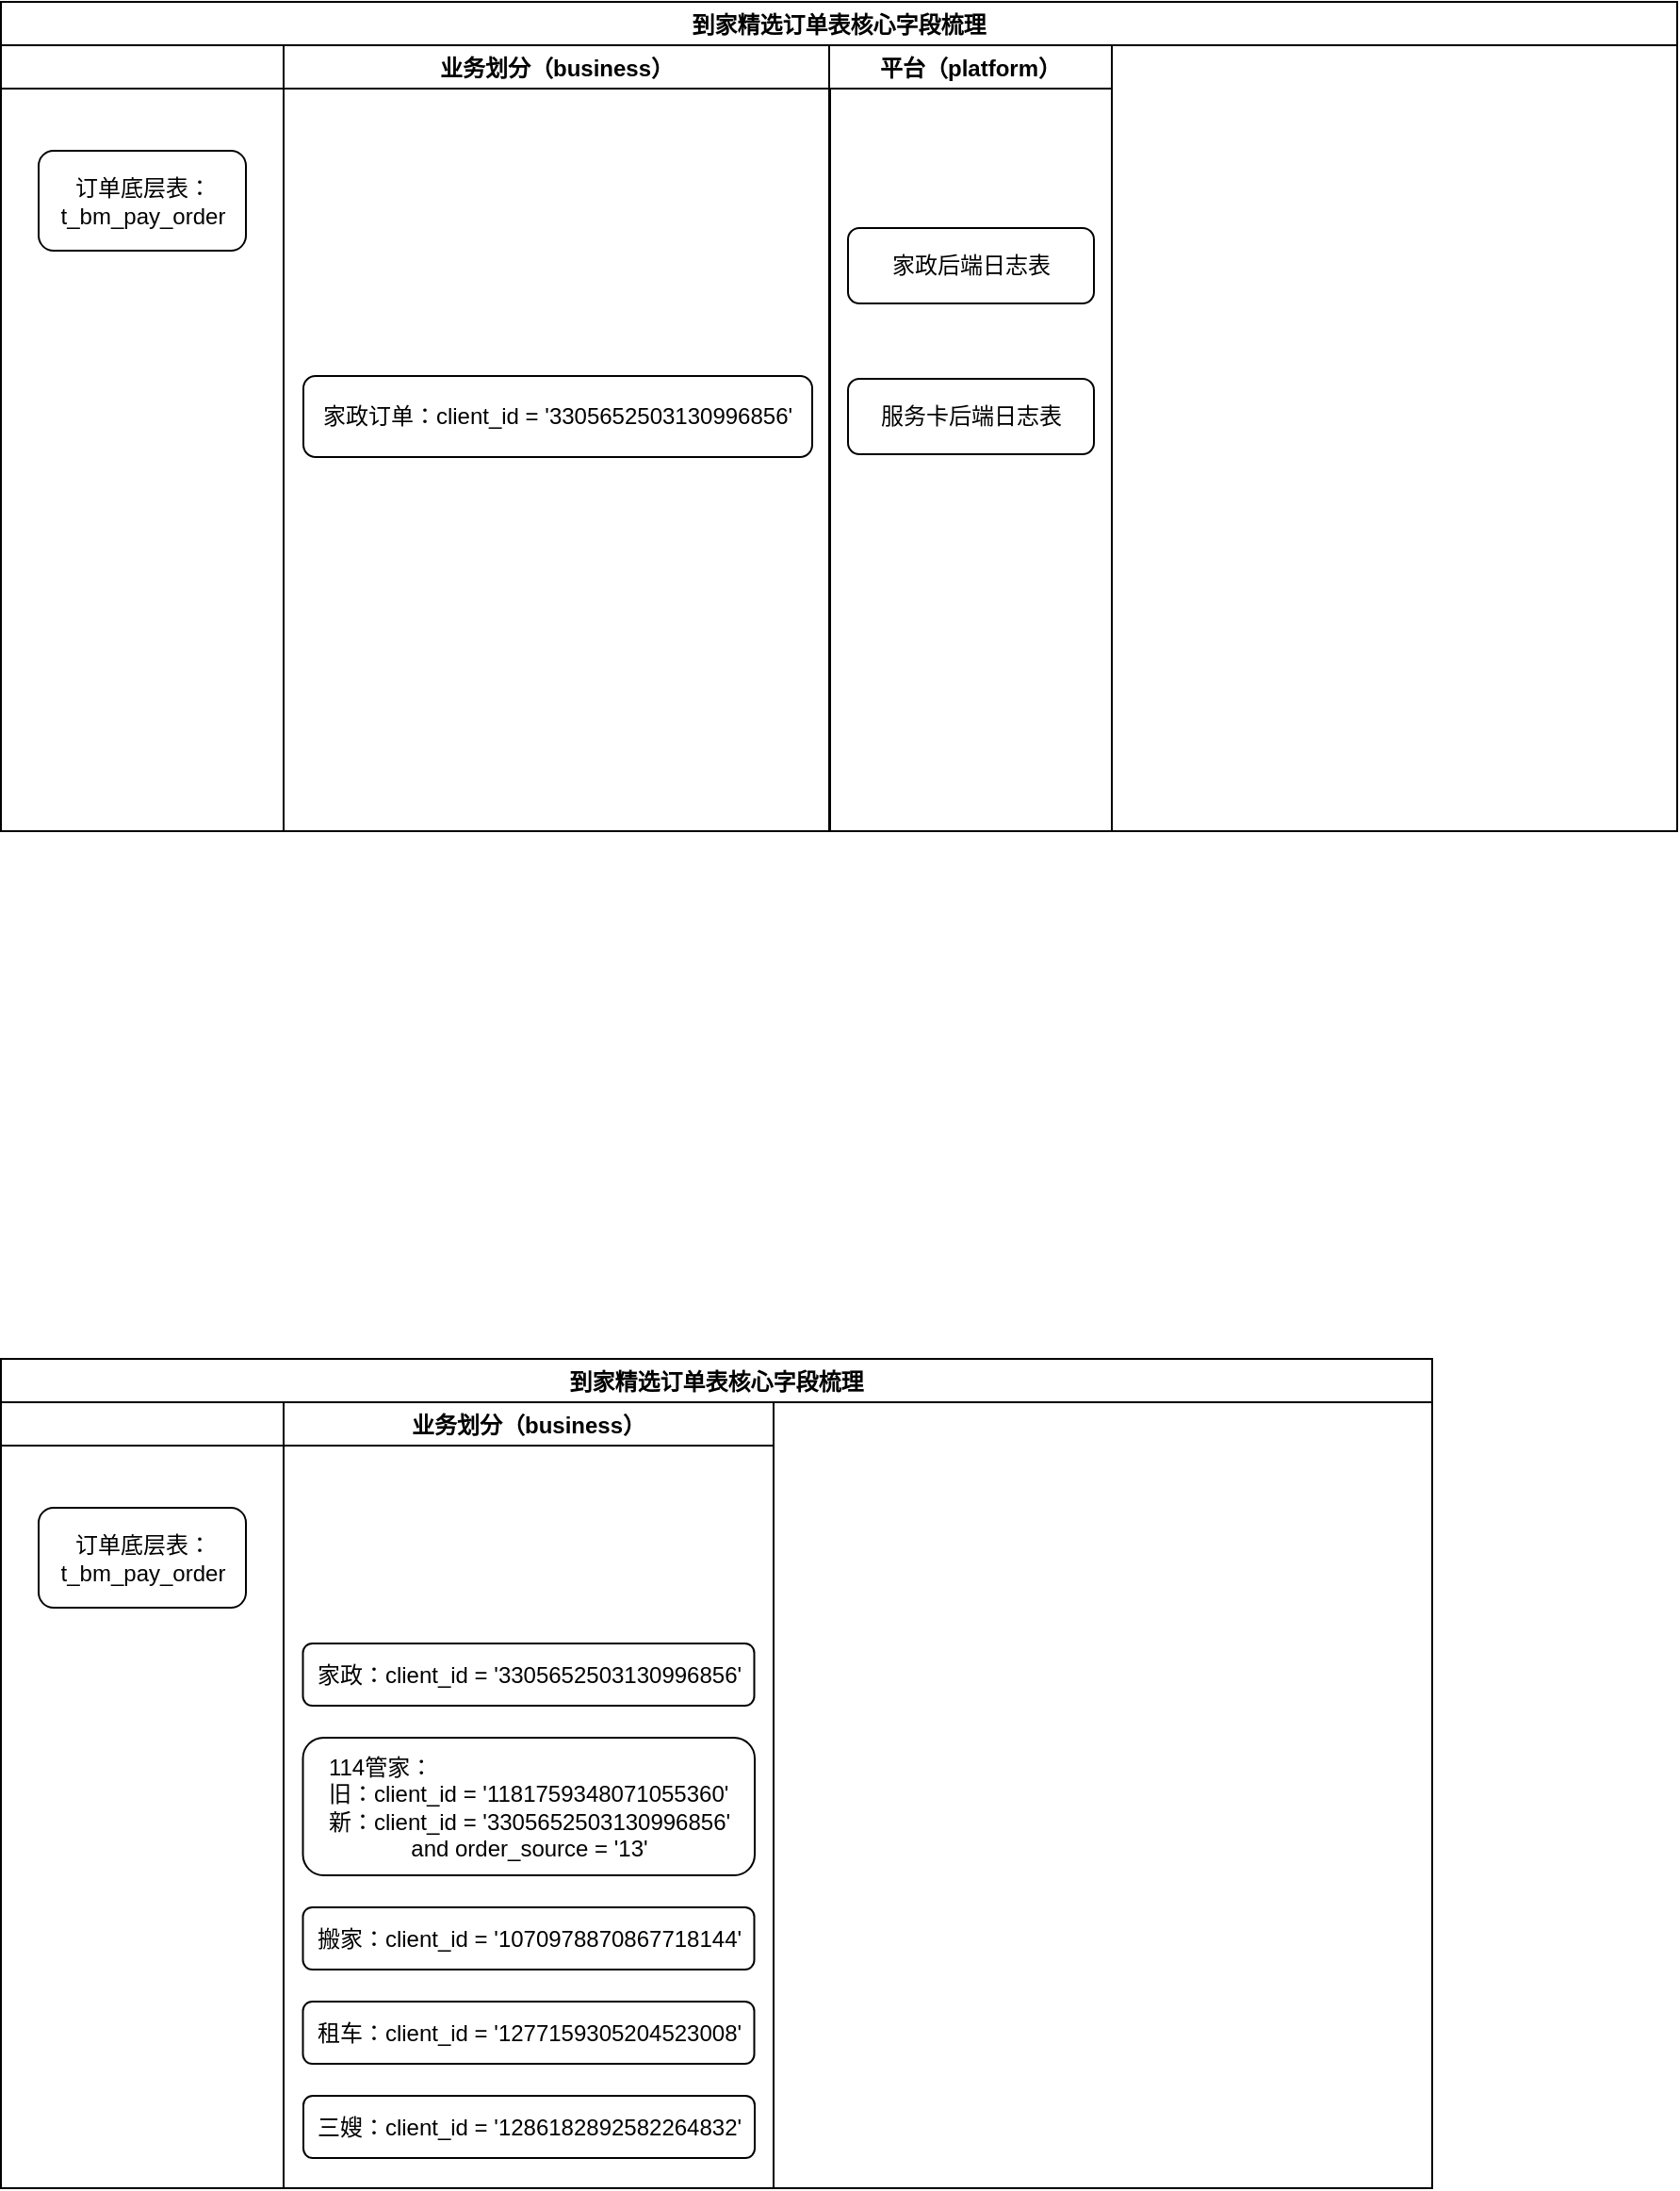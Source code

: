 <mxfile version="14.7.2" type="github">
  <diagram id="FcgSpzdXsM41iWUH5T7n" name="Page-1">
    <mxGraphModel dx="1773" dy="564" grid="1" gridSize="10" guides="1" tooltips="1" connect="1" arrows="1" fold="1" page="1" pageScale="1" pageWidth="827" pageHeight="1169" math="0" shadow="0">
      <root>
        <mxCell id="0" />
        <mxCell id="1" parent="0" />
        <mxCell id="dQ5sbJkqIKOyEyaixAEz-3" value="到家精选订单表核心字段梳理" style="swimlane;" parent="1" vertex="1">
          <mxGeometry x="-799.5" y="40" width="889.5" height="440" as="geometry" />
        </mxCell>
        <mxCell id="dQ5sbJkqIKOyEyaixAEz-4" value="" style="swimlane;" parent="dQ5sbJkqIKOyEyaixAEz-3" vertex="1">
          <mxGeometry y="23" width="150" height="417" as="geometry" />
        </mxCell>
        <mxCell id="dQ5sbJkqIKOyEyaixAEz-8" value="&lt;span&gt;订单底层表：&lt;/span&gt;&lt;br&gt;&lt;span style=&quot;text-align: left&quot;&gt;t_bm_pay_order&lt;/span&gt;" style="rounded=1;whiteSpace=wrap;html=1;" parent="dQ5sbJkqIKOyEyaixAEz-4" vertex="1">
          <mxGeometry x="20" y="56" width="110" height="53" as="geometry" />
        </mxCell>
        <mxCell id="dQ5sbJkqIKOyEyaixAEz-9" value="业务划分（business）" style="swimlane;" parent="dQ5sbJkqIKOyEyaixAEz-3" vertex="1">
          <mxGeometry x="150" y="23" width="290" height="417" as="geometry" />
        </mxCell>
        <mxCell id="BdYj-M6hs6M1Wns3V9-y-10" value="家政订单：client_id = &#39;&lt;span style=&quot;background-color: rgba(0 , 0 , 0 , 0) ; text-align: left&quot;&gt;3305652503130996856&lt;/span&gt;&#39;" style="rounded=1;whiteSpace=wrap;html=1;" vertex="1" parent="dQ5sbJkqIKOyEyaixAEz-9">
          <mxGeometry x="10.5" y="175.5" width="270" height="43" as="geometry" />
        </mxCell>
        <mxCell id="BdYj-M6hs6M1Wns3V9-y-12" value="家政后端日志表" style="rounded=1;whiteSpace=wrap;html=1;" vertex="1" parent="dQ5sbJkqIKOyEyaixAEz-3">
          <mxGeometry x="449.5" y="120" width="130.5" height="40" as="geometry" />
        </mxCell>
        <mxCell id="BdYj-M6hs6M1Wns3V9-y-13" value="服务卡后端日志表" style="rounded=1;whiteSpace=wrap;html=1;" vertex="1" parent="dQ5sbJkqIKOyEyaixAEz-3">
          <mxGeometry x="449.5" y="200" width="130.5" height="40" as="geometry" />
        </mxCell>
        <mxCell id="BdYj-M6hs6M1Wns3V9-y-1" value="到家精选订单表核心字段梳理" style="swimlane;" vertex="1" parent="1">
          <mxGeometry x="-799.5" y="760" width="759.5" height="440" as="geometry" />
        </mxCell>
        <mxCell id="BdYj-M6hs6M1Wns3V9-y-2" value="" style="swimlane;" vertex="1" parent="BdYj-M6hs6M1Wns3V9-y-1">
          <mxGeometry y="23" width="150" height="417" as="geometry" />
        </mxCell>
        <mxCell id="BdYj-M6hs6M1Wns3V9-y-3" value="&lt;span&gt;订单底层表：&lt;/span&gt;&lt;br&gt;&lt;span style=&quot;text-align: left&quot;&gt;t_bm_pay_order&lt;/span&gt;" style="rounded=1;whiteSpace=wrap;html=1;" vertex="1" parent="BdYj-M6hs6M1Wns3V9-y-2">
          <mxGeometry x="20" y="56" width="110" height="53" as="geometry" />
        </mxCell>
        <mxCell id="BdYj-M6hs6M1Wns3V9-y-4" value="业务划分（business）" style="swimlane;" vertex="1" parent="BdYj-M6hs6M1Wns3V9-y-1">
          <mxGeometry x="150" y="23" width="260" height="417" as="geometry" />
        </mxCell>
        <mxCell id="BdYj-M6hs6M1Wns3V9-y-5" value="家政：client_id = &#39;&lt;span style=&quot;background-color: rgba(0 , 0 , 0 , 0) ; text-align: left&quot;&gt;3305652503130996856&lt;/span&gt;&#39;" style="rounded=1;whiteSpace=wrap;html=1;" vertex="1" parent="BdYj-M6hs6M1Wns3V9-y-4">
          <mxGeometry x="10.25" y="128" width="239.5" height="33" as="geometry" />
        </mxCell>
        <mxCell id="BdYj-M6hs6M1Wns3V9-y-6" value="&lt;div style=&quot;text-align: left&quot;&gt;&lt;span&gt;114管家：&lt;/span&gt;&lt;/div&gt;&lt;div style=&quot;text-align: left&quot;&gt;&lt;span&gt;旧：&lt;/span&gt;&lt;span style=&quot;text-align: center&quot;&gt;client_id = &#39;&lt;/span&gt;&lt;span style=&quot;background-color: rgba(0 , 0 , 0 , 0)&quot;&gt;1181759348071055360&lt;/span&gt;&lt;span style=&quot;text-align: center&quot;&gt;&#39;&lt;/span&gt;&lt;/div&gt;&lt;div style=&quot;text-align: left&quot;&gt;&lt;span style=&quot;text-align: center&quot;&gt;新：&lt;/span&gt;&lt;span style=&quot;text-align: center&quot;&gt;client_id = &#39;&lt;/span&gt;&lt;span style=&quot;background-color: rgba(0 , 0 , 0 , 0)&quot;&gt;3305652503130996856&lt;/span&gt;&lt;span style=&quot;text-align: center&quot;&gt;&#39;&lt;/span&gt;&lt;/div&gt;&lt;span&gt;and order_source = &#39;13&#39;&lt;/span&gt;&lt;span style=&quot;text-align: left&quot;&gt;&lt;br&gt;&lt;/span&gt;" style="rounded=1;whiteSpace=wrap;html=1;" vertex="1" parent="BdYj-M6hs6M1Wns3V9-y-4">
          <mxGeometry x="10.25" y="178" width="239.75" height="73" as="geometry" />
        </mxCell>
        <mxCell id="BdYj-M6hs6M1Wns3V9-y-7" value="&lt;div style=&quot;text-align: left&quot;&gt;&lt;font style=&quot;font-size: 12px&quot;&gt;搬家：client_id = &#39;&lt;span style=&quot;background-color: rgba(0 , 0 , 0 , 0)&quot;&gt;1070978870867718144&lt;/span&gt;&lt;span&gt;&#39;&lt;/span&gt;&lt;/font&gt;&lt;/div&gt;" style="rounded=1;whiteSpace=wrap;html=1;" vertex="1" parent="BdYj-M6hs6M1Wns3V9-y-4">
          <mxGeometry x="10.25" y="268" width="239.5" height="33" as="geometry" />
        </mxCell>
        <mxCell id="BdYj-M6hs6M1Wns3V9-y-8" value="&lt;div style=&quot;text-align: left&quot;&gt;&lt;font&gt;租车：client_id = &#39;&lt;span style=&quot;background-color: rgba(0 , 0 , 0 , 0)&quot;&gt;&lt;font style=&quot;font-size: 12px&quot;&gt;1277159305204523008&lt;/font&gt;&lt;/span&gt;&lt;span style=&quot;font-size: 12px&quot;&gt;&#39;&lt;/span&gt;&lt;/font&gt;&lt;/div&gt;" style="rounded=1;whiteSpace=wrap;html=1;" vertex="1" parent="BdYj-M6hs6M1Wns3V9-y-4">
          <mxGeometry x="10.25" y="318" width="239.5" height="33" as="geometry" />
        </mxCell>
        <mxCell id="BdYj-M6hs6M1Wns3V9-y-9" value="&lt;div style=&quot;text-align: left&quot;&gt;&lt;font&gt;三嫂：client_id = &#39;&lt;span style=&quot;background-color: rgba(0 , 0 , 0 , 0)&quot;&gt;&lt;font style=&quot;font-size: 12px&quot;&gt;1286182892582264832&lt;/font&gt;&lt;/span&gt;&lt;span style=&quot;font-size: 12px&quot;&gt;&#39;&lt;/span&gt;&lt;/font&gt;&lt;/div&gt;" style="rounded=1;whiteSpace=wrap;html=1;" vertex="1" parent="BdYj-M6hs6M1Wns3V9-y-4">
          <mxGeometry x="10.5" y="368" width="239.5" height="33" as="geometry" />
        </mxCell>
        <mxCell id="BdYj-M6hs6M1Wns3V9-y-11" value="平台（platform）" style="swimlane;" vertex="1" parent="1">
          <mxGeometry x="-360" y="63" width="150" height="417" as="geometry" />
        </mxCell>
      </root>
    </mxGraphModel>
  </diagram>
</mxfile>
